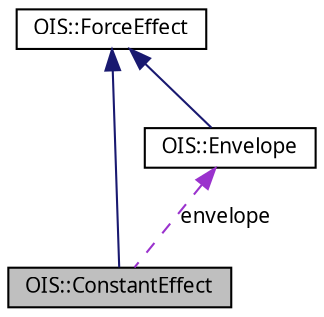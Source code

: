 digraph G
{
  edge [fontname="FreeSans.ttf",fontsize=10,labelfontname="FreeSans.ttf",labelfontsize=10];
  node [fontname="FreeSans.ttf",fontsize=10,shape=record];
  Node1 [label="OIS::ConstantEffect",height=0.2,width=0.4,color="black", fillcolor="grey75", style="filled" fontcolor="black"];
  Node2 -> Node1 [dir=back,color="midnightblue",fontsize=10,style="solid",fontname="FreeSans.ttf"];
  Node2 [label="OIS::ForceEffect",height=0.2,width=0.4,color="black", fillcolor="white", style="filled",URL="$structOIS_1_1ForceEffect.html"];
  Node3 -> Node1 [dir=back,color="darkorchid3",fontsize=10,style="dashed",label="envelope",fontname="FreeSans.ttf"];
  Node3 [label="OIS::Envelope",height=0.2,width=0.4,color="black", fillcolor="white", style="filled",URL="$structOIS_1_1Envelope.html"];
  Node2 -> Node3 [dir=back,color="midnightblue",fontsize=10,style="solid",fontname="FreeSans.ttf"];
}

